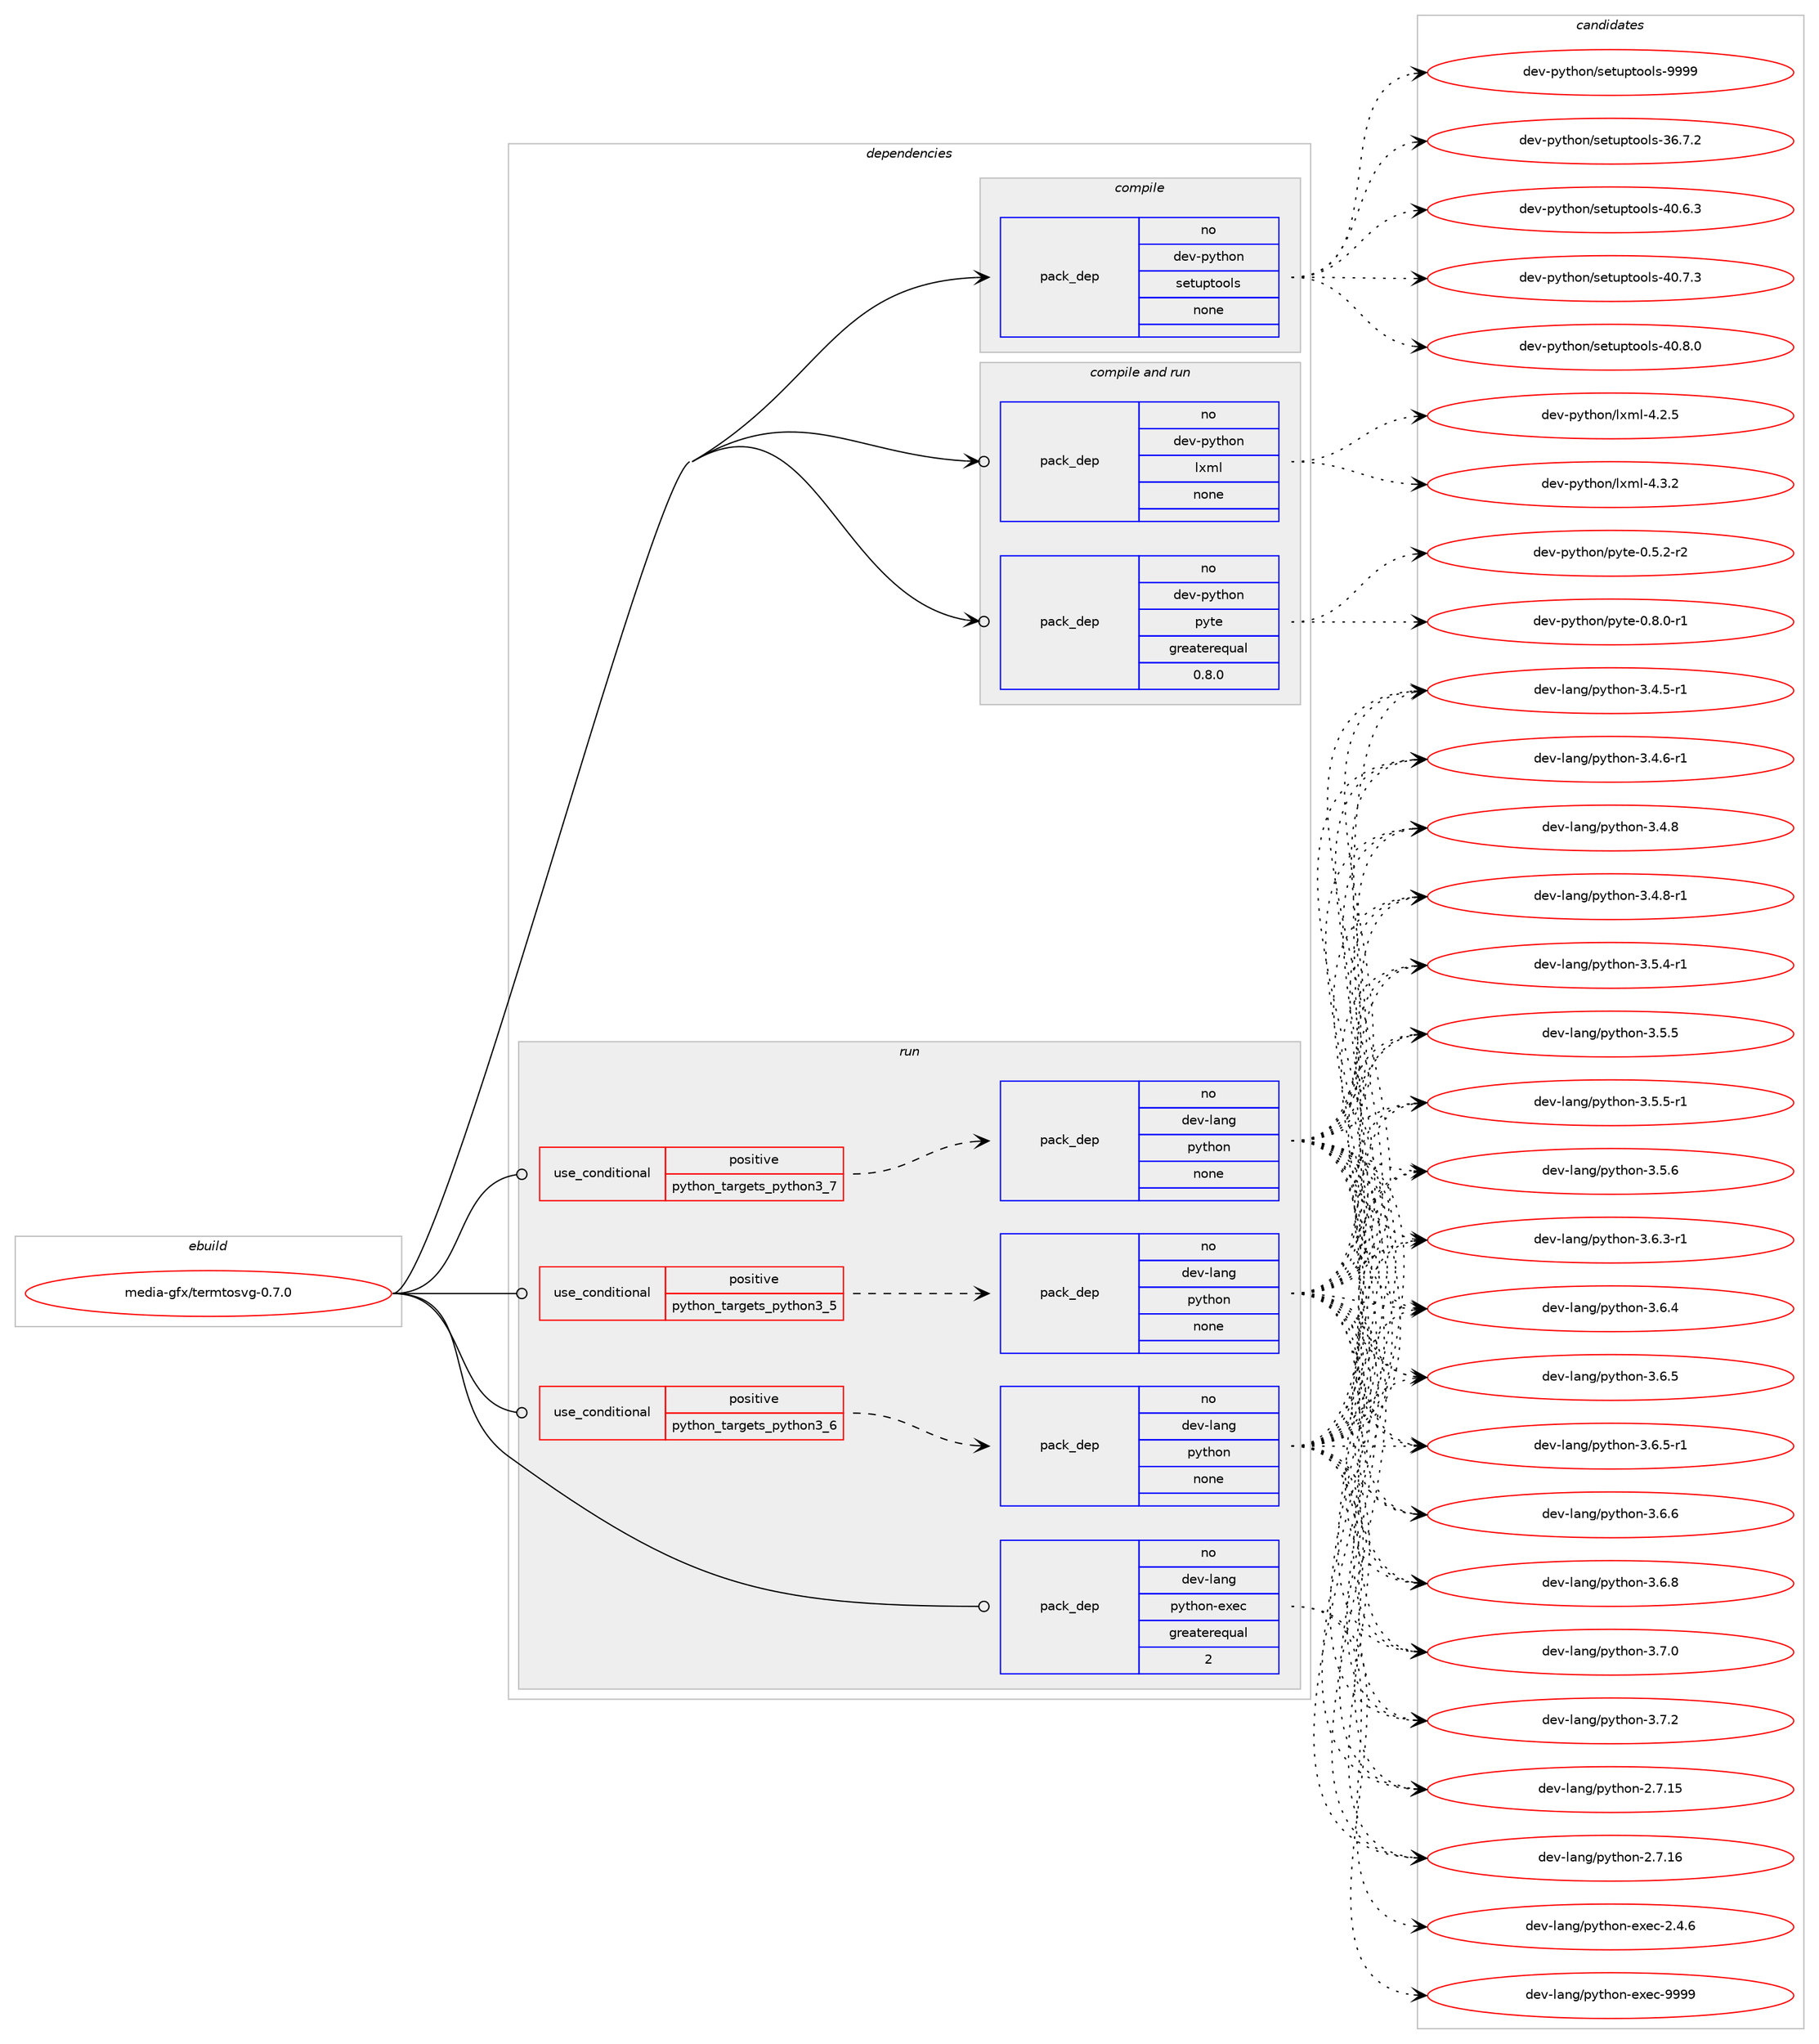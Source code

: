 digraph prolog {

# *************
# Graph options
# *************

newrank=true;
concentrate=true;
compound=true;
graph [rankdir=LR,fontname=Helvetica,fontsize=10,ranksep=1.5];#, ranksep=2.5, nodesep=0.2];
edge  [arrowhead=vee];
node  [fontname=Helvetica,fontsize=10];

# **********
# The ebuild
# **********

subgraph cluster_leftcol {
color=gray;
rank=same;
label=<<i>ebuild</i>>;
id [label="media-gfx/termtosvg-0.7.0", color=red, width=4, href="../media-gfx/termtosvg-0.7.0.svg"];
}

# ****************
# The dependencies
# ****************

subgraph cluster_midcol {
color=gray;
label=<<i>dependencies</i>>;
subgraph cluster_compile {
fillcolor="#eeeeee";
style=filled;
label=<<i>compile</i>>;
subgraph pack1149132 {
dependency1608105 [label=<<TABLE BORDER="0" CELLBORDER="1" CELLSPACING="0" CELLPADDING="4" WIDTH="220"><TR><TD ROWSPAN="6" CELLPADDING="30">pack_dep</TD></TR><TR><TD WIDTH="110">no</TD></TR><TR><TD>dev-python</TD></TR><TR><TD>setuptools</TD></TR><TR><TD>none</TD></TR><TR><TD></TD></TR></TABLE>>, shape=none, color=blue];
}
id:e -> dependency1608105:w [weight=20,style="solid",arrowhead="vee"];
}
subgraph cluster_compileandrun {
fillcolor="#eeeeee";
style=filled;
label=<<i>compile and run</i>>;
subgraph pack1149133 {
dependency1608106 [label=<<TABLE BORDER="0" CELLBORDER="1" CELLSPACING="0" CELLPADDING="4" WIDTH="220"><TR><TD ROWSPAN="6" CELLPADDING="30">pack_dep</TD></TR><TR><TD WIDTH="110">no</TD></TR><TR><TD>dev-python</TD></TR><TR><TD>lxml</TD></TR><TR><TD>none</TD></TR><TR><TD></TD></TR></TABLE>>, shape=none, color=blue];
}
id:e -> dependency1608106:w [weight=20,style="solid",arrowhead="odotvee"];
subgraph pack1149134 {
dependency1608107 [label=<<TABLE BORDER="0" CELLBORDER="1" CELLSPACING="0" CELLPADDING="4" WIDTH="220"><TR><TD ROWSPAN="6" CELLPADDING="30">pack_dep</TD></TR><TR><TD WIDTH="110">no</TD></TR><TR><TD>dev-python</TD></TR><TR><TD>pyte</TD></TR><TR><TD>greaterequal</TD></TR><TR><TD>0.8.0</TD></TR></TABLE>>, shape=none, color=blue];
}
id:e -> dependency1608107:w [weight=20,style="solid",arrowhead="odotvee"];
}
subgraph cluster_run {
fillcolor="#eeeeee";
style=filled;
label=<<i>run</i>>;
subgraph cond433338 {
dependency1608108 [label=<<TABLE BORDER="0" CELLBORDER="1" CELLSPACING="0" CELLPADDING="4"><TR><TD ROWSPAN="3" CELLPADDING="10">use_conditional</TD></TR><TR><TD>positive</TD></TR><TR><TD>python_targets_python3_5</TD></TR></TABLE>>, shape=none, color=red];
subgraph pack1149135 {
dependency1608109 [label=<<TABLE BORDER="0" CELLBORDER="1" CELLSPACING="0" CELLPADDING="4" WIDTH="220"><TR><TD ROWSPAN="6" CELLPADDING="30">pack_dep</TD></TR><TR><TD WIDTH="110">no</TD></TR><TR><TD>dev-lang</TD></TR><TR><TD>python</TD></TR><TR><TD>none</TD></TR><TR><TD></TD></TR></TABLE>>, shape=none, color=blue];
}
dependency1608108:e -> dependency1608109:w [weight=20,style="dashed",arrowhead="vee"];
}
id:e -> dependency1608108:w [weight=20,style="solid",arrowhead="odot"];
subgraph cond433339 {
dependency1608110 [label=<<TABLE BORDER="0" CELLBORDER="1" CELLSPACING="0" CELLPADDING="4"><TR><TD ROWSPAN="3" CELLPADDING="10">use_conditional</TD></TR><TR><TD>positive</TD></TR><TR><TD>python_targets_python3_6</TD></TR></TABLE>>, shape=none, color=red];
subgraph pack1149136 {
dependency1608111 [label=<<TABLE BORDER="0" CELLBORDER="1" CELLSPACING="0" CELLPADDING="4" WIDTH="220"><TR><TD ROWSPAN="6" CELLPADDING="30">pack_dep</TD></TR><TR><TD WIDTH="110">no</TD></TR><TR><TD>dev-lang</TD></TR><TR><TD>python</TD></TR><TR><TD>none</TD></TR><TR><TD></TD></TR></TABLE>>, shape=none, color=blue];
}
dependency1608110:e -> dependency1608111:w [weight=20,style="dashed",arrowhead="vee"];
}
id:e -> dependency1608110:w [weight=20,style="solid",arrowhead="odot"];
subgraph cond433340 {
dependency1608112 [label=<<TABLE BORDER="0" CELLBORDER="1" CELLSPACING="0" CELLPADDING="4"><TR><TD ROWSPAN="3" CELLPADDING="10">use_conditional</TD></TR><TR><TD>positive</TD></TR><TR><TD>python_targets_python3_7</TD></TR></TABLE>>, shape=none, color=red];
subgraph pack1149137 {
dependency1608113 [label=<<TABLE BORDER="0" CELLBORDER="1" CELLSPACING="0" CELLPADDING="4" WIDTH="220"><TR><TD ROWSPAN="6" CELLPADDING="30">pack_dep</TD></TR><TR><TD WIDTH="110">no</TD></TR><TR><TD>dev-lang</TD></TR><TR><TD>python</TD></TR><TR><TD>none</TD></TR><TR><TD></TD></TR></TABLE>>, shape=none, color=blue];
}
dependency1608112:e -> dependency1608113:w [weight=20,style="dashed",arrowhead="vee"];
}
id:e -> dependency1608112:w [weight=20,style="solid",arrowhead="odot"];
subgraph pack1149138 {
dependency1608114 [label=<<TABLE BORDER="0" CELLBORDER="1" CELLSPACING="0" CELLPADDING="4" WIDTH="220"><TR><TD ROWSPAN="6" CELLPADDING="30">pack_dep</TD></TR><TR><TD WIDTH="110">no</TD></TR><TR><TD>dev-lang</TD></TR><TR><TD>python-exec</TD></TR><TR><TD>greaterequal</TD></TR><TR><TD>2</TD></TR></TABLE>>, shape=none, color=blue];
}
id:e -> dependency1608114:w [weight=20,style="solid",arrowhead="odot"];
}
}

# **************
# The candidates
# **************

subgraph cluster_choices {
rank=same;
color=gray;
label=<<i>candidates</i>>;

subgraph choice1149132 {
color=black;
nodesep=1;
choice100101118451121211161041111104711510111611711211611111110811545515446554650 [label="dev-python/setuptools-36.7.2", color=red, width=4,href="../dev-python/setuptools-36.7.2.svg"];
choice100101118451121211161041111104711510111611711211611111110811545524846544651 [label="dev-python/setuptools-40.6.3", color=red, width=4,href="../dev-python/setuptools-40.6.3.svg"];
choice100101118451121211161041111104711510111611711211611111110811545524846554651 [label="dev-python/setuptools-40.7.3", color=red, width=4,href="../dev-python/setuptools-40.7.3.svg"];
choice100101118451121211161041111104711510111611711211611111110811545524846564648 [label="dev-python/setuptools-40.8.0", color=red, width=4,href="../dev-python/setuptools-40.8.0.svg"];
choice10010111845112121116104111110471151011161171121161111111081154557575757 [label="dev-python/setuptools-9999", color=red, width=4,href="../dev-python/setuptools-9999.svg"];
dependency1608105:e -> choice100101118451121211161041111104711510111611711211611111110811545515446554650:w [style=dotted,weight="100"];
dependency1608105:e -> choice100101118451121211161041111104711510111611711211611111110811545524846544651:w [style=dotted,weight="100"];
dependency1608105:e -> choice100101118451121211161041111104711510111611711211611111110811545524846554651:w [style=dotted,weight="100"];
dependency1608105:e -> choice100101118451121211161041111104711510111611711211611111110811545524846564648:w [style=dotted,weight="100"];
dependency1608105:e -> choice10010111845112121116104111110471151011161171121161111111081154557575757:w [style=dotted,weight="100"];
}
subgraph choice1149133 {
color=black;
nodesep=1;
choice1001011184511212111610411111047108120109108455246504653 [label="dev-python/lxml-4.2.5", color=red, width=4,href="../dev-python/lxml-4.2.5.svg"];
choice1001011184511212111610411111047108120109108455246514650 [label="dev-python/lxml-4.3.2", color=red, width=4,href="../dev-python/lxml-4.3.2.svg"];
dependency1608106:e -> choice1001011184511212111610411111047108120109108455246504653:w [style=dotted,weight="100"];
dependency1608106:e -> choice1001011184511212111610411111047108120109108455246514650:w [style=dotted,weight="100"];
}
subgraph choice1149134 {
color=black;
nodesep=1;
choice10010111845112121116104111110471121211161014548465346504511450 [label="dev-python/pyte-0.5.2-r2", color=red, width=4,href="../dev-python/pyte-0.5.2-r2.svg"];
choice10010111845112121116104111110471121211161014548465646484511449 [label="dev-python/pyte-0.8.0-r1", color=red, width=4,href="../dev-python/pyte-0.8.0-r1.svg"];
dependency1608107:e -> choice10010111845112121116104111110471121211161014548465346504511450:w [style=dotted,weight="100"];
dependency1608107:e -> choice10010111845112121116104111110471121211161014548465646484511449:w [style=dotted,weight="100"];
}
subgraph choice1149135 {
color=black;
nodesep=1;
choice10010111845108971101034711212111610411111045504655464953 [label="dev-lang/python-2.7.15", color=red, width=4,href="../dev-lang/python-2.7.15.svg"];
choice10010111845108971101034711212111610411111045504655464954 [label="dev-lang/python-2.7.16", color=red, width=4,href="../dev-lang/python-2.7.16.svg"];
choice1001011184510897110103471121211161041111104551465246534511449 [label="dev-lang/python-3.4.5-r1", color=red, width=4,href="../dev-lang/python-3.4.5-r1.svg"];
choice1001011184510897110103471121211161041111104551465246544511449 [label="dev-lang/python-3.4.6-r1", color=red, width=4,href="../dev-lang/python-3.4.6-r1.svg"];
choice100101118451089711010347112121116104111110455146524656 [label="dev-lang/python-3.4.8", color=red, width=4,href="../dev-lang/python-3.4.8.svg"];
choice1001011184510897110103471121211161041111104551465246564511449 [label="dev-lang/python-3.4.8-r1", color=red, width=4,href="../dev-lang/python-3.4.8-r1.svg"];
choice1001011184510897110103471121211161041111104551465346524511449 [label="dev-lang/python-3.5.4-r1", color=red, width=4,href="../dev-lang/python-3.5.4-r1.svg"];
choice100101118451089711010347112121116104111110455146534653 [label="dev-lang/python-3.5.5", color=red, width=4,href="../dev-lang/python-3.5.5.svg"];
choice1001011184510897110103471121211161041111104551465346534511449 [label="dev-lang/python-3.5.5-r1", color=red, width=4,href="../dev-lang/python-3.5.5-r1.svg"];
choice100101118451089711010347112121116104111110455146534654 [label="dev-lang/python-3.5.6", color=red, width=4,href="../dev-lang/python-3.5.6.svg"];
choice1001011184510897110103471121211161041111104551465446514511449 [label="dev-lang/python-3.6.3-r1", color=red, width=4,href="../dev-lang/python-3.6.3-r1.svg"];
choice100101118451089711010347112121116104111110455146544652 [label="dev-lang/python-3.6.4", color=red, width=4,href="../dev-lang/python-3.6.4.svg"];
choice100101118451089711010347112121116104111110455146544653 [label="dev-lang/python-3.6.5", color=red, width=4,href="../dev-lang/python-3.6.5.svg"];
choice1001011184510897110103471121211161041111104551465446534511449 [label="dev-lang/python-3.6.5-r1", color=red, width=4,href="../dev-lang/python-3.6.5-r1.svg"];
choice100101118451089711010347112121116104111110455146544654 [label="dev-lang/python-3.6.6", color=red, width=4,href="../dev-lang/python-3.6.6.svg"];
choice100101118451089711010347112121116104111110455146544656 [label="dev-lang/python-3.6.8", color=red, width=4,href="../dev-lang/python-3.6.8.svg"];
choice100101118451089711010347112121116104111110455146554648 [label="dev-lang/python-3.7.0", color=red, width=4,href="../dev-lang/python-3.7.0.svg"];
choice100101118451089711010347112121116104111110455146554650 [label="dev-lang/python-3.7.2", color=red, width=4,href="../dev-lang/python-3.7.2.svg"];
dependency1608109:e -> choice10010111845108971101034711212111610411111045504655464953:w [style=dotted,weight="100"];
dependency1608109:e -> choice10010111845108971101034711212111610411111045504655464954:w [style=dotted,weight="100"];
dependency1608109:e -> choice1001011184510897110103471121211161041111104551465246534511449:w [style=dotted,weight="100"];
dependency1608109:e -> choice1001011184510897110103471121211161041111104551465246544511449:w [style=dotted,weight="100"];
dependency1608109:e -> choice100101118451089711010347112121116104111110455146524656:w [style=dotted,weight="100"];
dependency1608109:e -> choice1001011184510897110103471121211161041111104551465246564511449:w [style=dotted,weight="100"];
dependency1608109:e -> choice1001011184510897110103471121211161041111104551465346524511449:w [style=dotted,weight="100"];
dependency1608109:e -> choice100101118451089711010347112121116104111110455146534653:w [style=dotted,weight="100"];
dependency1608109:e -> choice1001011184510897110103471121211161041111104551465346534511449:w [style=dotted,weight="100"];
dependency1608109:e -> choice100101118451089711010347112121116104111110455146534654:w [style=dotted,weight="100"];
dependency1608109:e -> choice1001011184510897110103471121211161041111104551465446514511449:w [style=dotted,weight="100"];
dependency1608109:e -> choice100101118451089711010347112121116104111110455146544652:w [style=dotted,weight="100"];
dependency1608109:e -> choice100101118451089711010347112121116104111110455146544653:w [style=dotted,weight="100"];
dependency1608109:e -> choice1001011184510897110103471121211161041111104551465446534511449:w [style=dotted,weight="100"];
dependency1608109:e -> choice100101118451089711010347112121116104111110455146544654:w [style=dotted,weight="100"];
dependency1608109:e -> choice100101118451089711010347112121116104111110455146544656:w [style=dotted,weight="100"];
dependency1608109:e -> choice100101118451089711010347112121116104111110455146554648:w [style=dotted,weight="100"];
dependency1608109:e -> choice100101118451089711010347112121116104111110455146554650:w [style=dotted,weight="100"];
}
subgraph choice1149136 {
color=black;
nodesep=1;
choice10010111845108971101034711212111610411111045504655464953 [label="dev-lang/python-2.7.15", color=red, width=4,href="../dev-lang/python-2.7.15.svg"];
choice10010111845108971101034711212111610411111045504655464954 [label="dev-lang/python-2.7.16", color=red, width=4,href="../dev-lang/python-2.7.16.svg"];
choice1001011184510897110103471121211161041111104551465246534511449 [label="dev-lang/python-3.4.5-r1", color=red, width=4,href="../dev-lang/python-3.4.5-r1.svg"];
choice1001011184510897110103471121211161041111104551465246544511449 [label="dev-lang/python-3.4.6-r1", color=red, width=4,href="../dev-lang/python-3.4.6-r1.svg"];
choice100101118451089711010347112121116104111110455146524656 [label="dev-lang/python-3.4.8", color=red, width=4,href="../dev-lang/python-3.4.8.svg"];
choice1001011184510897110103471121211161041111104551465246564511449 [label="dev-lang/python-3.4.8-r1", color=red, width=4,href="../dev-lang/python-3.4.8-r1.svg"];
choice1001011184510897110103471121211161041111104551465346524511449 [label="dev-lang/python-3.5.4-r1", color=red, width=4,href="../dev-lang/python-3.5.4-r1.svg"];
choice100101118451089711010347112121116104111110455146534653 [label="dev-lang/python-3.5.5", color=red, width=4,href="../dev-lang/python-3.5.5.svg"];
choice1001011184510897110103471121211161041111104551465346534511449 [label="dev-lang/python-3.5.5-r1", color=red, width=4,href="../dev-lang/python-3.5.5-r1.svg"];
choice100101118451089711010347112121116104111110455146534654 [label="dev-lang/python-3.5.6", color=red, width=4,href="../dev-lang/python-3.5.6.svg"];
choice1001011184510897110103471121211161041111104551465446514511449 [label="dev-lang/python-3.6.3-r1", color=red, width=4,href="../dev-lang/python-3.6.3-r1.svg"];
choice100101118451089711010347112121116104111110455146544652 [label="dev-lang/python-3.6.4", color=red, width=4,href="../dev-lang/python-3.6.4.svg"];
choice100101118451089711010347112121116104111110455146544653 [label="dev-lang/python-3.6.5", color=red, width=4,href="../dev-lang/python-3.6.5.svg"];
choice1001011184510897110103471121211161041111104551465446534511449 [label="dev-lang/python-3.6.5-r1", color=red, width=4,href="../dev-lang/python-3.6.5-r1.svg"];
choice100101118451089711010347112121116104111110455146544654 [label="dev-lang/python-3.6.6", color=red, width=4,href="../dev-lang/python-3.6.6.svg"];
choice100101118451089711010347112121116104111110455146544656 [label="dev-lang/python-3.6.8", color=red, width=4,href="../dev-lang/python-3.6.8.svg"];
choice100101118451089711010347112121116104111110455146554648 [label="dev-lang/python-3.7.0", color=red, width=4,href="../dev-lang/python-3.7.0.svg"];
choice100101118451089711010347112121116104111110455146554650 [label="dev-lang/python-3.7.2", color=red, width=4,href="../dev-lang/python-3.7.2.svg"];
dependency1608111:e -> choice10010111845108971101034711212111610411111045504655464953:w [style=dotted,weight="100"];
dependency1608111:e -> choice10010111845108971101034711212111610411111045504655464954:w [style=dotted,weight="100"];
dependency1608111:e -> choice1001011184510897110103471121211161041111104551465246534511449:w [style=dotted,weight="100"];
dependency1608111:e -> choice1001011184510897110103471121211161041111104551465246544511449:w [style=dotted,weight="100"];
dependency1608111:e -> choice100101118451089711010347112121116104111110455146524656:w [style=dotted,weight="100"];
dependency1608111:e -> choice1001011184510897110103471121211161041111104551465246564511449:w [style=dotted,weight="100"];
dependency1608111:e -> choice1001011184510897110103471121211161041111104551465346524511449:w [style=dotted,weight="100"];
dependency1608111:e -> choice100101118451089711010347112121116104111110455146534653:w [style=dotted,weight="100"];
dependency1608111:e -> choice1001011184510897110103471121211161041111104551465346534511449:w [style=dotted,weight="100"];
dependency1608111:e -> choice100101118451089711010347112121116104111110455146534654:w [style=dotted,weight="100"];
dependency1608111:e -> choice1001011184510897110103471121211161041111104551465446514511449:w [style=dotted,weight="100"];
dependency1608111:e -> choice100101118451089711010347112121116104111110455146544652:w [style=dotted,weight="100"];
dependency1608111:e -> choice100101118451089711010347112121116104111110455146544653:w [style=dotted,weight="100"];
dependency1608111:e -> choice1001011184510897110103471121211161041111104551465446534511449:w [style=dotted,weight="100"];
dependency1608111:e -> choice100101118451089711010347112121116104111110455146544654:w [style=dotted,weight="100"];
dependency1608111:e -> choice100101118451089711010347112121116104111110455146544656:w [style=dotted,weight="100"];
dependency1608111:e -> choice100101118451089711010347112121116104111110455146554648:w [style=dotted,weight="100"];
dependency1608111:e -> choice100101118451089711010347112121116104111110455146554650:w [style=dotted,weight="100"];
}
subgraph choice1149137 {
color=black;
nodesep=1;
choice10010111845108971101034711212111610411111045504655464953 [label="dev-lang/python-2.7.15", color=red, width=4,href="../dev-lang/python-2.7.15.svg"];
choice10010111845108971101034711212111610411111045504655464954 [label="dev-lang/python-2.7.16", color=red, width=4,href="../dev-lang/python-2.7.16.svg"];
choice1001011184510897110103471121211161041111104551465246534511449 [label="dev-lang/python-3.4.5-r1", color=red, width=4,href="../dev-lang/python-3.4.5-r1.svg"];
choice1001011184510897110103471121211161041111104551465246544511449 [label="dev-lang/python-3.4.6-r1", color=red, width=4,href="../dev-lang/python-3.4.6-r1.svg"];
choice100101118451089711010347112121116104111110455146524656 [label="dev-lang/python-3.4.8", color=red, width=4,href="../dev-lang/python-3.4.8.svg"];
choice1001011184510897110103471121211161041111104551465246564511449 [label="dev-lang/python-3.4.8-r1", color=red, width=4,href="../dev-lang/python-3.4.8-r1.svg"];
choice1001011184510897110103471121211161041111104551465346524511449 [label="dev-lang/python-3.5.4-r1", color=red, width=4,href="../dev-lang/python-3.5.4-r1.svg"];
choice100101118451089711010347112121116104111110455146534653 [label="dev-lang/python-3.5.5", color=red, width=4,href="../dev-lang/python-3.5.5.svg"];
choice1001011184510897110103471121211161041111104551465346534511449 [label="dev-lang/python-3.5.5-r1", color=red, width=4,href="../dev-lang/python-3.5.5-r1.svg"];
choice100101118451089711010347112121116104111110455146534654 [label="dev-lang/python-3.5.6", color=red, width=4,href="../dev-lang/python-3.5.6.svg"];
choice1001011184510897110103471121211161041111104551465446514511449 [label="dev-lang/python-3.6.3-r1", color=red, width=4,href="../dev-lang/python-3.6.3-r1.svg"];
choice100101118451089711010347112121116104111110455146544652 [label="dev-lang/python-3.6.4", color=red, width=4,href="../dev-lang/python-3.6.4.svg"];
choice100101118451089711010347112121116104111110455146544653 [label="dev-lang/python-3.6.5", color=red, width=4,href="../dev-lang/python-3.6.5.svg"];
choice1001011184510897110103471121211161041111104551465446534511449 [label="dev-lang/python-3.6.5-r1", color=red, width=4,href="../dev-lang/python-3.6.5-r1.svg"];
choice100101118451089711010347112121116104111110455146544654 [label="dev-lang/python-3.6.6", color=red, width=4,href="../dev-lang/python-3.6.6.svg"];
choice100101118451089711010347112121116104111110455146544656 [label="dev-lang/python-3.6.8", color=red, width=4,href="../dev-lang/python-3.6.8.svg"];
choice100101118451089711010347112121116104111110455146554648 [label="dev-lang/python-3.7.0", color=red, width=4,href="../dev-lang/python-3.7.0.svg"];
choice100101118451089711010347112121116104111110455146554650 [label="dev-lang/python-3.7.2", color=red, width=4,href="../dev-lang/python-3.7.2.svg"];
dependency1608113:e -> choice10010111845108971101034711212111610411111045504655464953:w [style=dotted,weight="100"];
dependency1608113:e -> choice10010111845108971101034711212111610411111045504655464954:w [style=dotted,weight="100"];
dependency1608113:e -> choice1001011184510897110103471121211161041111104551465246534511449:w [style=dotted,weight="100"];
dependency1608113:e -> choice1001011184510897110103471121211161041111104551465246544511449:w [style=dotted,weight="100"];
dependency1608113:e -> choice100101118451089711010347112121116104111110455146524656:w [style=dotted,weight="100"];
dependency1608113:e -> choice1001011184510897110103471121211161041111104551465246564511449:w [style=dotted,weight="100"];
dependency1608113:e -> choice1001011184510897110103471121211161041111104551465346524511449:w [style=dotted,weight="100"];
dependency1608113:e -> choice100101118451089711010347112121116104111110455146534653:w [style=dotted,weight="100"];
dependency1608113:e -> choice1001011184510897110103471121211161041111104551465346534511449:w [style=dotted,weight="100"];
dependency1608113:e -> choice100101118451089711010347112121116104111110455146534654:w [style=dotted,weight="100"];
dependency1608113:e -> choice1001011184510897110103471121211161041111104551465446514511449:w [style=dotted,weight="100"];
dependency1608113:e -> choice100101118451089711010347112121116104111110455146544652:w [style=dotted,weight="100"];
dependency1608113:e -> choice100101118451089711010347112121116104111110455146544653:w [style=dotted,weight="100"];
dependency1608113:e -> choice1001011184510897110103471121211161041111104551465446534511449:w [style=dotted,weight="100"];
dependency1608113:e -> choice100101118451089711010347112121116104111110455146544654:w [style=dotted,weight="100"];
dependency1608113:e -> choice100101118451089711010347112121116104111110455146544656:w [style=dotted,weight="100"];
dependency1608113:e -> choice100101118451089711010347112121116104111110455146554648:w [style=dotted,weight="100"];
dependency1608113:e -> choice100101118451089711010347112121116104111110455146554650:w [style=dotted,weight="100"];
}
subgraph choice1149138 {
color=black;
nodesep=1;
choice1001011184510897110103471121211161041111104510112010199455046524654 [label="dev-lang/python-exec-2.4.6", color=red, width=4,href="../dev-lang/python-exec-2.4.6.svg"];
choice10010111845108971101034711212111610411111045101120101994557575757 [label="dev-lang/python-exec-9999", color=red, width=4,href="../dev-lang/python-exec-9999.svg"];
dependency1608114:e -> choice1001011184510897110103471121211161041111104510112010199455046524654:w [style=dotted,weight="100"];
dependency1608114:e -> choice10010111845108971101034711212111610411111045101120101994557575757:w [style=dotted,weight="100"];
}
}

}
